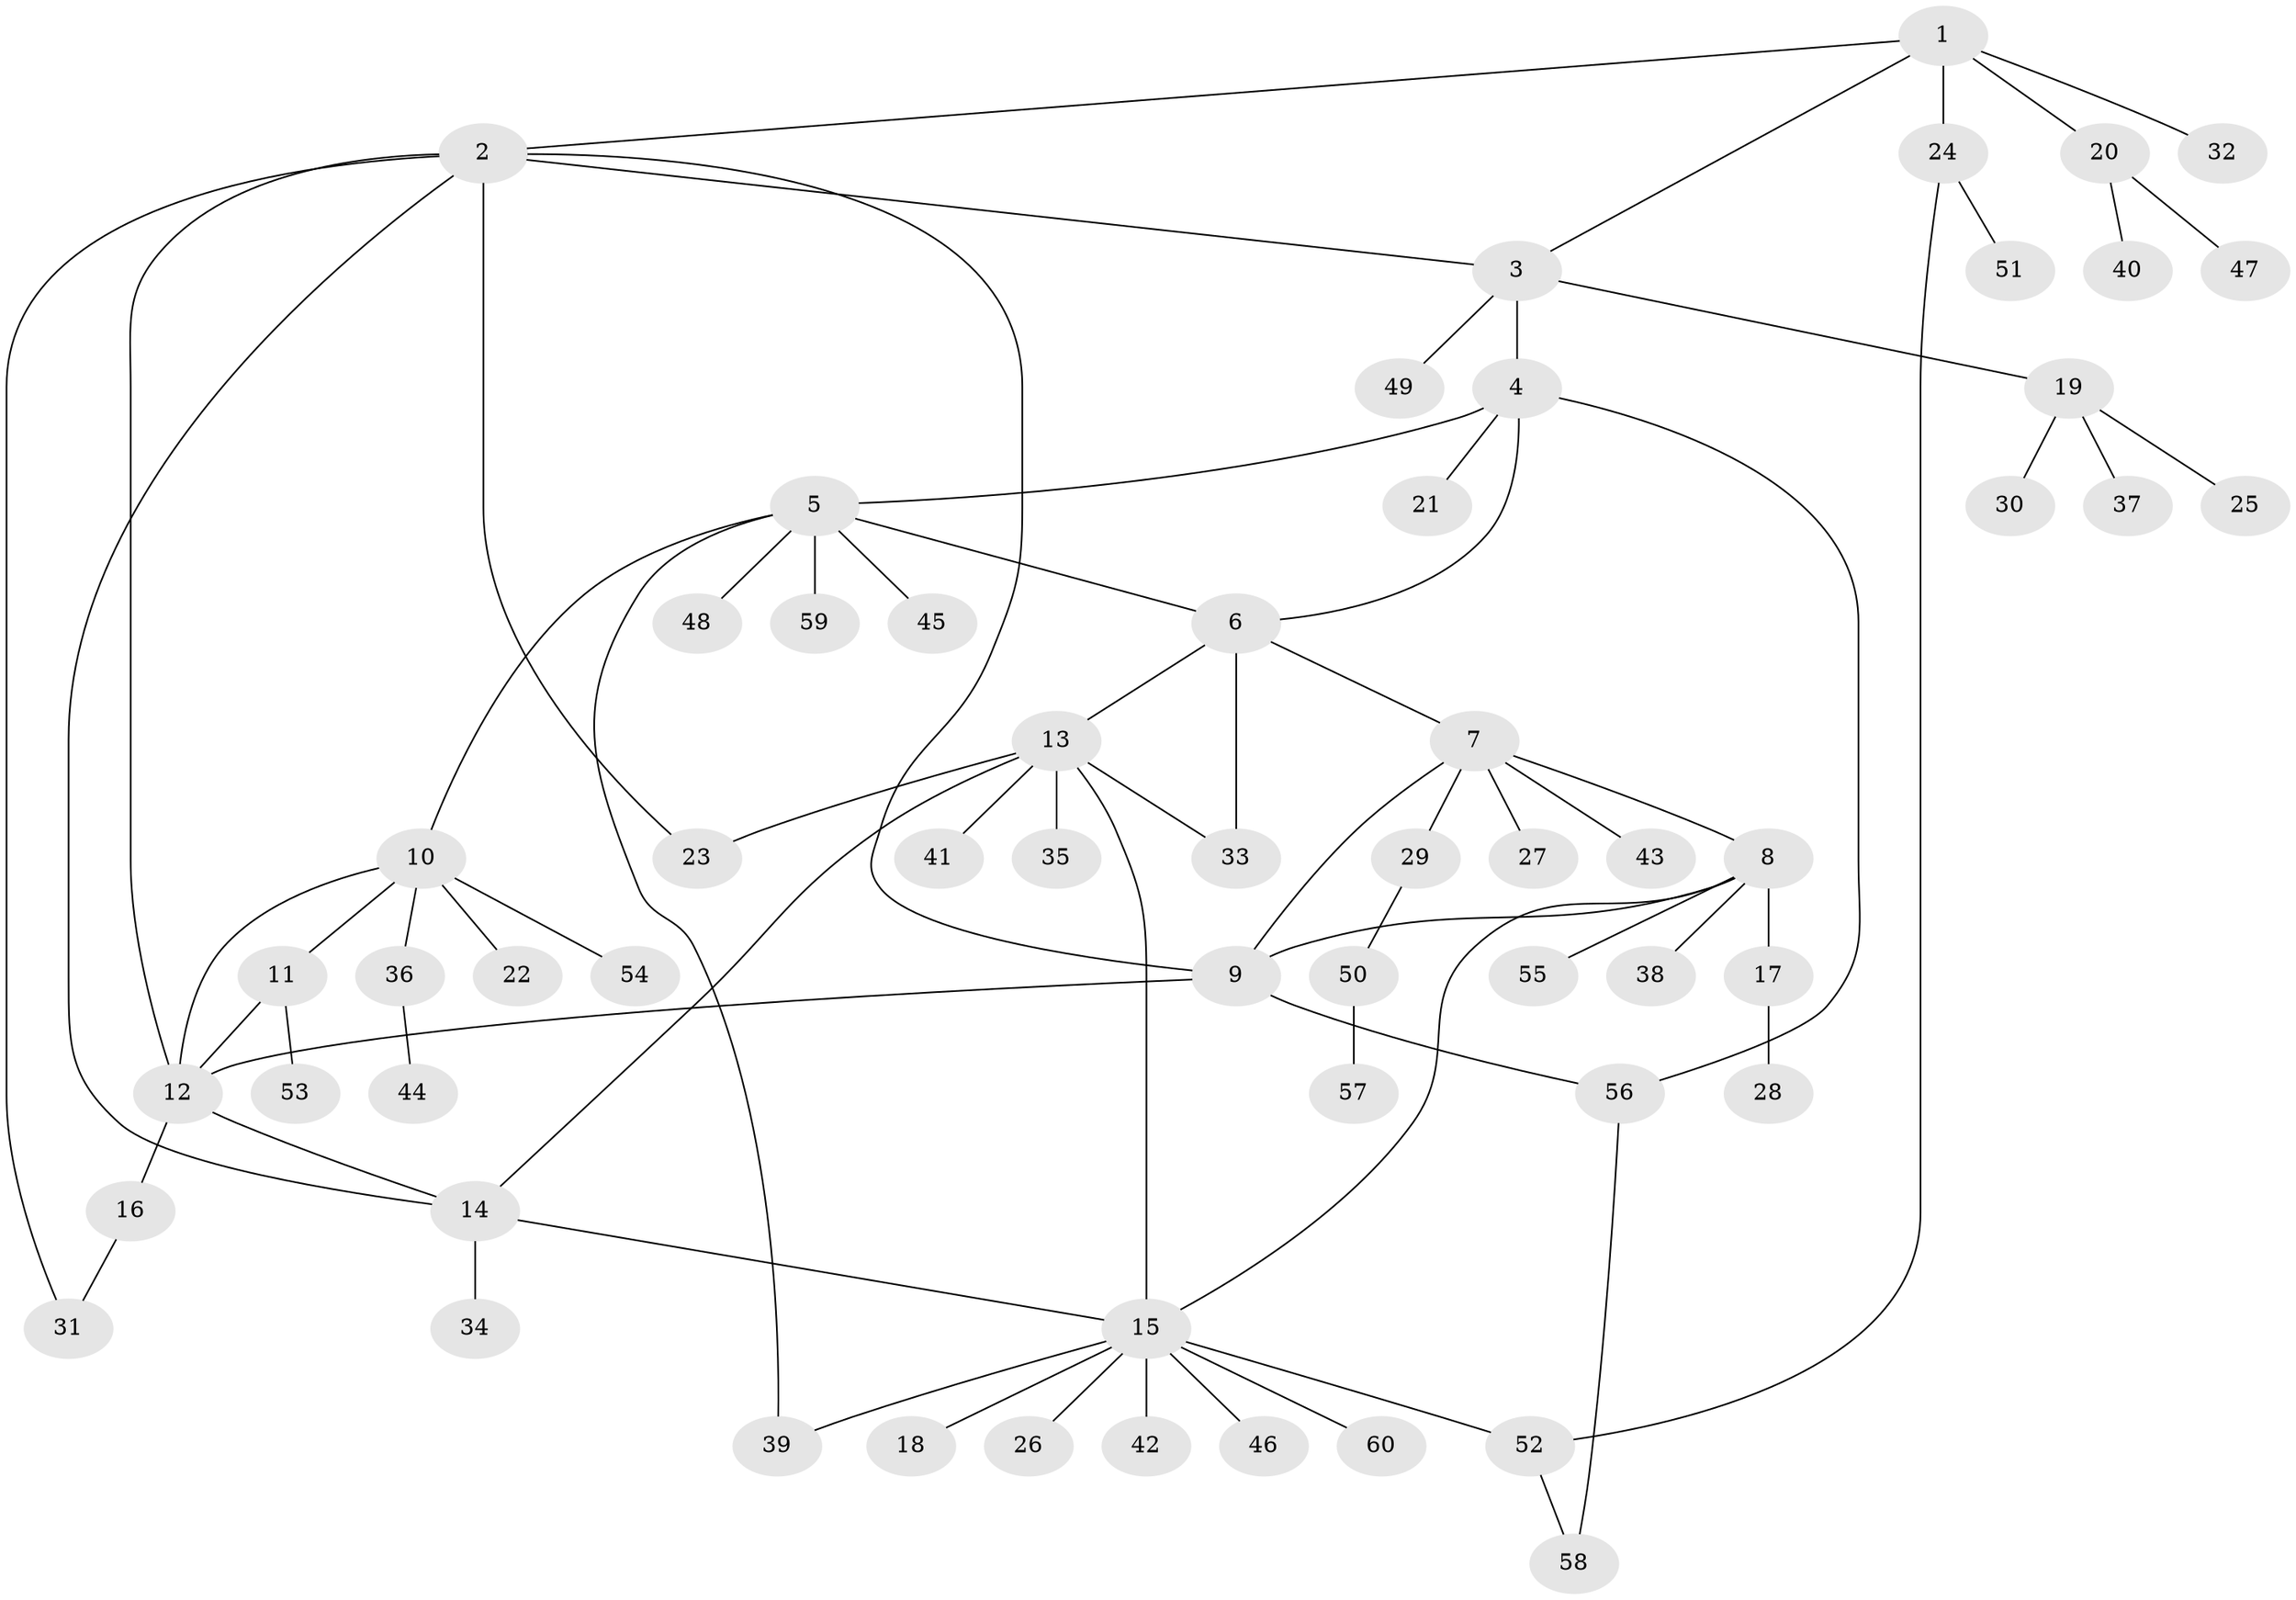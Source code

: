 // coarse degree distribution, {4: 0.12195121951219512, 7: 0.024390243902439025, 6: 0.07317073170731707, 11: 0.024390243902439025, 8: 0.024390243902439025, 2: 0.14634146341463414, 9: 0.024390243902439025, 1: 0.5121951219512195, 3: 0.04878048780487805}
// Generated by graph-tools (version 1.1) at 2025/24/03/03/25 07:24:15]
// undirected, 60 vertices, 77 edges
graph export_dot {
graph [start="1"]
  node [color=gray90,style=filled];
  1;
  2;
  3;
  4;
  5;
  6;
  7;
  8;
  9;
  10;
  11;
  12;
  13;
  14;
  15;
  16;
  17;
  18;
  19;
  20;
  21;
  22;
  23;
  24;
  25;
  26;
  27;
  28;
  29;
  30;
  31;
  32;
  33;
  34;
  35;
  36;
  37;
  38;
  39;
  40;
  41;
  42;
  43;
  44;
  45;
  46;
  47;
  48;
  49;
  50;
  51;
  52;
  53;
  54;
  55;
  56;
  57;
  58;
  59;
  60;
  1 -- 2;
  1 -- 3;
  1 -- 20;
  1 -- 24;
  1 -- 32;
  2 -- 3;
  2 -- 9;
  2 -- 12;
  2 -- 14;
  2 -- 23;
  2 -- 31;
  3 -- 4;
  3 -- 19;
  3 -- 49;
  4 -- 5;
  4 -- 6;
  4 -- 21;
  4 -- 56;
  5 -- 6;
  5 -- 10;
  5 -- 39;
  5 -- 45;
  5 -- 48;
  5 -- 59;
  6 -- 7;
  6 -- 13;
  6 -- 33;
  7 -- 8;
  7 -- 9;
  7 -- 27;
  7 -- 29;
  7 -- 43;
  8 -- 9;
  8 -- 15;
  8 -- 17;
  8 -- 38;
  8 -- 55;
  9 -- 12;
  9 -- 56;
  10 -- 11;
  10 -- 12;
  10 -- 22;
  10 -- 36;
  10 -- 54;
  11 -- 12;
  11 -- 53;
  12 -- 14;
  12 -- 16;
  13 -- 14;
  13 -- 15;
  13 -- 23;
  13 -- 33;
  13 -- 35;
  13 -- 41;
  14 -- 15;
  14 -- 34;
  15 -- 18;
  15 -- 26;
  15 -- 39;
  15 -- 42;
  15 -- 46;
  15 -- 52;
  15 -- 60;
  16 -- 31;
  17 -- 28;
  19 -- 25;
  19 -- 30;
  19 -- 37;
  20 -- 40;
  20 -- 47;
  24 -- 51;
  24 -- 52;
  29 -- 50;
  36 -- 44;
  50 -- 57;
  52 -- 58;
  56 -- 58;
}
